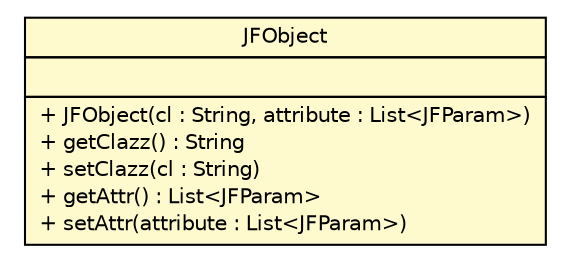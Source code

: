 #!/usr/local/bin/dot
#
# Class diagram 
# Generated by UMLGraph version R5_6 (http://www.umlgraph.org/)
#

digraph G {
	edge [fontname="Helvetica",fontsize=10,labelfontname="Helvetica",labelfontsize=10];
	node [fontname="Helvetica",fontsize=10,shape=plaintext];
	nodesep=0.25;
	ranksep=0.5;
	// org.fringe.jf.json.internal.objects.JFObject
	c125 [label=<<table title="org.fringe.jf.json.internal.objects.JFObject" border="0" cellborder="1" cellspacing="0" cellpadding="2" port="p" bgcolor="lemonChiffon" href="./JFObject.html">
		<tr><td><table border="0" cellspacing="0" cellpadding="1">
<tr><td align="center" balign="center"> JFObject </td></tr>
		</table></td></tr>
		<tr><td><table border="0" cellspacing="0" cellpadding="1">
<tr><td align="left" balign="left">  </td></tr>
		</table></td></tr>
		<tr><td><table border="0" cellspacing="0" cellpadding="1">
<tr><td align="left" balign="left"> + JFObject(cl : String, attribute : List&lt;JFParam&gt;) </td></tr>
<tr><td align="left" balign="left"> + getClazz() : String </td></tr>
<tr><td align="left" balign="left"> + setClazz(cl : String) </td></tr>
<tr><td align="left" balign="left"> + getAttr() : List&lt;JFParam&gt; </td></tr>
<tr><td align="left" balign="left"> + setAttr(attribute : List&lt;JFParam&gt;) </td></tr>
		</table></td></tr>
		</table>>, URL="./JFObject.html", fontname="Helvetica", fontcolor="black", fontsize=10.0];
}


